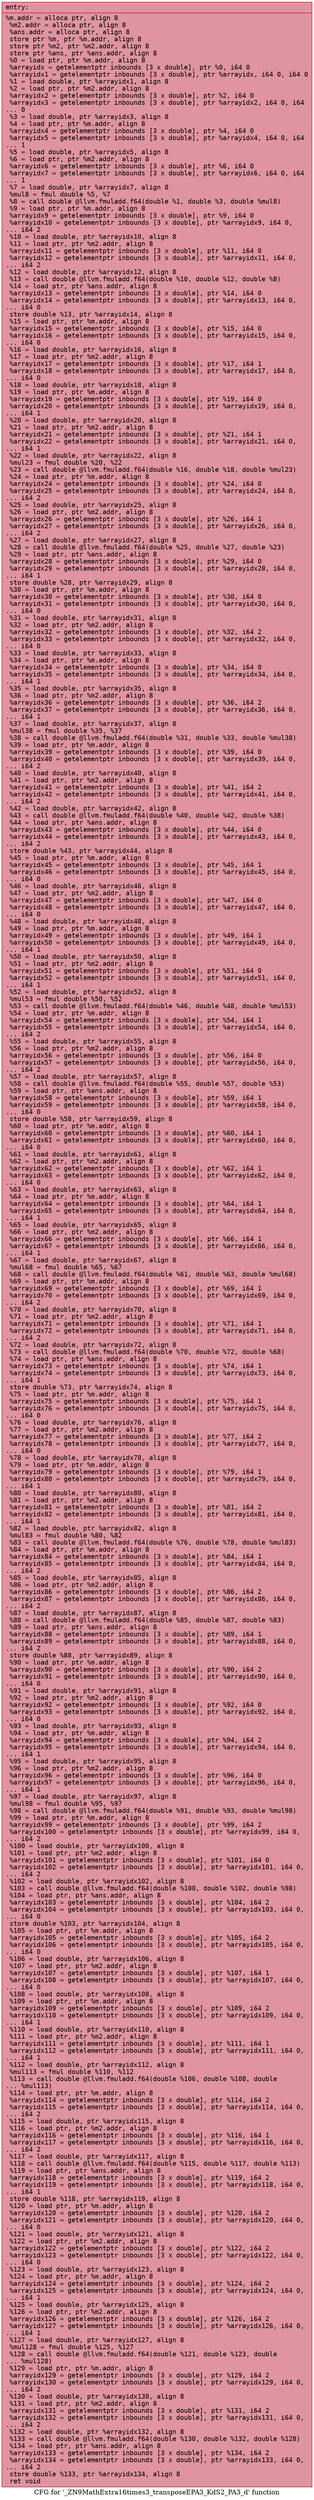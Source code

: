 digraph "CFG for '_ZN9MathExtra16times3_transposeEPA3_KdS2_PA3_d' function" {
	label="CFG for '_ZN9MathExtra16times3_transposeEPA3_KdS2_PA3_d' function";

	Node0x55810d87f600 [shape=record,color="#b70d28ff", style=filled, fillcolor="#b70d2870" fontname="Courier",label="{entry:\l|  %m.addr = alloca ptr, align 8\l  %m2.addr = alloca ptr, align 8\l  %ans.addr = alloca ptr, align 8\l  store ptr %m, ptr %m.addr, align 8\l  store ptr %m2, ptr %m2.addr, align 8\l  store ptr %ans, ptr %ans.addr, align 8\l  %0 = load ptr, ptr %m.addr, align 8\l  %arrayidx = getelementptr inbounds [3 x double], ptr %0, i64 0\l  %arrayidx1 = getelementptr inbounds [3 x double], ptr %arrayidx, i64 0, i64 0\l  %1 = load double, ptr %arrayidx1, align 8\l  %2 = load ptr, ptr %m2.addr, align 8\l  %arrayidx2 = getelementptr inbounds [3 x double], ptr %2, i64 0\l  %arrayidx3 = getelementptr inbounds [3 x double], ptr %arrayidx2, i64 0, i64\l... 0\l  %3 = load double, ptr %arrayidx3, align 8\l  %4 = load ptr, ptr %m.addr, align 8\l  %arrayidx4 = getelementptr inbounds [3 x double], ptr %4, i64 0\l  %arrayidx5 = getelementptr inbounds [3 x double], ptr %arrayidx4, i64 0, i64\l... 1\l  %5 = load double, ptr %arrayidx5, align 8\l  %6 = load ptr, ptr %m2.addr, align 8\l  %arrayidx6 = getelementptr inbounds [3 x double], ptr %6, i64 0\l  %arrayidx7 = getelementptr inbounds [3 x double], ptr %arrayidx6, i64 0, i64\l... 1\l  %7 = load double, ptr %arrayidx7, align 8\l  %mul8 = fmul double %5, %7\l  %8 = call double @llvm.fmuladd.f64(double %1, double %3, double %mul8)\l  %9 = load ptr, ptr %m.addr, align 8\l  %arrayidx9 = getelementptr inbounds [3 x double], ptr %9, i64 0\l  %arrayidx10 = getelementptr inbounds [3 x double], ptr %arrayidx9, i64 0,\l... i64 2\l  %10 = load double, ptr %arrayidx10, align 8\l  %11 = load ptr, ptr %m2.addr, align 8\l  %arrayidx11 = getelementptr inbounds [3 x double], ptr %11, i64 0\l  %arrayidx12 = getelementptr inbounds [3 x double], ptr %arrayidx11, i64 0,\l... i64 2\l  %12 = load double, ptr %arrayidx12, align 8\l  %13 = call double @llvm.fmuladd.f64(double %10, double %12, double %8)\l  %14 = load ptr, ptr %ans.addr, align 8\l  %arrayidx13 = getelementptr inbounds [3 x double], ptr %14, i64 0\l  %arrayidx14 = getelementptr inbounds [3 x double], ptr %arrayidx13, i64 0,\l... i64 0\l  store double %13, ptr %arrayidx14, align 8\l  %15 = load ptr, ptr %m.addr, align 8\l  %arrayidx15 = getelementptr inbounds [3 x double], ptr %15, i64 0\l  %arrayidx16 = getelementptr inbounds [3 x double], ptr %arrayidx15, i64 0,\l... i64 0\l  %16 = load double, ptr %arrayidx16, align 8\l  %17 = load ptr, ptr %m2.addr, align 8\l  %arrayidx17 = getelementptr inbounds [3 x double], ptr %17, i64 1\l  %arrayidx18 = getelementptr inbounds [3 x double], ptr %arrayidx17, i64 0,\l... i64 0\l  %18 = load double, ptr %arrayidx18, align 8\l  %19 = load ptr, ptr %m.addr, align 8\l  %arrayidx19 = getelementptr inbounds [3 x double], ptr %19, i64 0\l  %arrayidx20 = getelementptr inbounds [3 x double], ptr %arrayidx19, i64 0,\l... i64 1\l  %20 = load double, ptr %arrayidx20, align 8\l  %21 = load ptr, ptr %m2.addr, align 8\l  %arrayidx21 = getelementptr inbounds [3 x double], ptr %21, i64 1\l  %arrayidx22 = getelementptr inbounds [3 x double], ptr %arrayidx21, i64 0,\l... i64 1\l  %22 = load double, ptr %arrayidx22, align 8\l  %mul23 = fmul double %20, %22\l  %23 = call double @llvm.fmuladd.f64(double %16, double %18, double %mul23)\l  %24 = load ptr, ptr %m.addr, align 8\l  %arrayidx24 = getelementptr inbounds [3 x double], ptr %24, i64 0\l  %arrayidx25 = getelementptr inbounds [3 x double], ptr %arrayidx24, i64 0,\l... i64 2\l  %25 = load double, ptr %arrayidx25, align 8\l  %26 = load ptr, ptr %m2.addr, align 8\l  %arrayidx26 = getelementptr inbounds [3 x double], ptr %26, i64 1\l  %arrayidx27 = getelementptr inbounds [3 x double], ptr %arrayidx26, i64 0,\l... i64 2\l  %27 = load double, ptr %arrayidx27, align 8\l  %28 = call double @llvm.fmuladd.f64(double %25, double %27, double %23)\l  %29 = load ptr, ptr %ans.addr, align 8\l  %arrayidx28 = getelementptr inbounds [3 x double], ptr %29, i64 0\l  %arrayidx29 = getelementptr inbounds [3 x double], ptr %arrayidx28, i64 0,\l... i64 1\l  store double %28, ptr %arrayidx29, align 8\l  %30 = load ptr, ptr %m.addr, align 8\l  %arrayidx30 = getelementptr inbounds [3 x double], ptr %30, i64 0\l  %arrayidx31 = getelementptr inbounds [3 x double], ptr %arrayidx30, i64 0,\l... i64 0\l  %31 = load double, ptr %arrayidx31, align 8\l  %32 = load ptr, ptr %m2.addr, align 8\l  %arrayidx32 = getelementptr inbounds [3 x double], ptr %32, i64 2\l  %arrayidx33 = getelementptr inbounds [3 x double], ptr %arrayidx32, i64 0,\l... i64 0\l  %33 = load double, ptr %arrayidx33, align 8\l  %34 = load ptr, ptr %m.addr, align 8\l  %arrayidx34 = getelementptr inbounds [3 x double], ptr %34, i64 0\l  %arrayidx35 = getelementptr inbounds [3 x double], ptr %arrayidx34, i64 0,\l... i64 1\l  %35 = load double, ptr %arrayidx35, align 8\l  %36 = load ptr, ptr %m2.addr, align 8\l  %arrayidx36 = getelementptr inbounds [3 x double], ptr %36, i64 2\l  %arrayidx37 = getelementptr inbounds [3 x double], ptr %arrayidx36, i64 0,\l... i64 1\l  %37 = load double, ptr %arrayidx37, align 8\l  %mul38 = fmul double %35, %37\l  %38 = call double @llvm.fmuladd.f64(double %31, double %33, double %mul38)\l  %39 = load ptr, ptr %m.addr, align 8\l  %arrayidx39 = getelementptr inbounds [3 x double], ptr %39, i64 0\l  %arrayidx40 = getelementptr inbounds [3 x double], ptr %arrayidx39, i64 0,\l... i64 2\l  %40 = load double, ptr %arrayidx40, align 8\l  %41 = load ptr, ptr %m2.addr, align 8\l  %arrayidx41 = getelementptr inbounds [3 x double], ptr %41, i64 2\l  %arrayidx42 = getelementptr inbounds [3 x double], ptr %arrayidx41, i64 0,\l... i64 2\l  %42 = load double, ptr %arrayidx42, align 8\l  %43 = call double @llvm.fmuladd.f64(double %40, double %42, double %38)\l  %44 = load ptr, ptr %ans.addr, align 8\l  %arrayidx43 = getelementptr inbounds [3 x double], ptr %44, i64 0\l  %arrayidx44 = getelementptr inbounds [3 x double], ptr %arrayidx43, i64 0,\l... i64 2\l  store double %43, ptr %arrayidx44, align 8\l  %45 = load ptr, ptr %m.addr, align 8\l  %arrayidx45 = getelementptr inbounds [3 x double], ptr %45, i64 1\l  %arrayidx46 = getelementptr inbounds [3 x double], ptr %arrayidx45, i64 0,\l... i64 0\l  %46 = load double, ptr %arrayidx46, align 8\l  %47 = load ptr, ptr %m2.addr, align 8\l  %arrayidx47 = getelementptr inbounds [3 x double], ptr %47, i64 0\l  %arrayidx48 = getelementptr inbounds [3 x double], ptr %arrayidx47, i64 0,\l... i64 0\l  %48 = load double, ptr %arrayidx48, align 8\l  %49 = load ptr, ptr %m.addr, align 8\l  %arrayidx49 = getelementptr inbounds [3 x double], ptr %49, i64 1\l  %arrayidx50 = getelementptr inbounds [3 x double], ptr %arrayidx49, i64 0,\l... i64 1\l  %50 = load double, ptr %arrayidx50, align 8\l  %51 = load ptr, ptr %m2.addr, align 8\l  %arrayidx51 = getelementptr inbounds [3 x double], ptr %51, i64 0\l  %arrayidx52 = getelementptr inbounds [3 x double], ptr %arrayidx51, i64 0,\l... i64 1\l  %52 = load double, ptr %arrayidx52, align 8\l  %mul53 = fmul double %50, %52\l  %53 = call double @llvm.fmuladd.f64(double %46, double %48, double %mul53)\l  %54 = load ptr, ptr %m.addr, align 8\l  %arrayidx54 = getelementptr inbounds [3 x double], ptr %54, i64 1\l  %arrayidx55 = getelementptr inbounds [3 x double], ptr %arrayidx54, i64 0,\l... i64 2\l  %55 = load double, ptr %arrayidx55, align 8\l  %56 = load ptr, ptr %m2.addr, align 8\l  %arrayidx56 = getelementptr inbounds [3 x double], ptr %56, i64 0\l  %arrayidx57 = getelementptr inbounds [3 x double], ptr %arrayidx56, i64 0,\l... i64 2\l  %57 = load double, ptr %arrayidx57, align 8\l  %58 = call double @llvm.fmuladd.f64(double %55, double %57, double %53)\l  %59 = load ptr, ptr %ans.addr, align 8\l  %arrayidx58 = getelementptr inbounds [3 x double], ptr %59, i64 1\l  %arrayidx59 = getelementptr inbounds [3 x double], ptr %arrayidx58, i64 0,\l... i64 0\l  store double %58, ptr %arrayidx59, align 8\l  %60 = load ptr, ptr %m.addr, align 8\l  %arrayidx60 = getelementptr inbounds [3 x double], ptr %60, i64 1\l  %arrayidx61 = getelementptr inbounds [3 x double], ptr %arrayidx60, i64 0,\l... i64 0\l  %61 = load double, ptr %arrayidx61, align 8\l  %62 = load ptr, ptr %m2.addr, align 8\l  %arrayidx62 = getelementptr inbounds [3 x double], ptr %62, i64 1\l  %arrayidx63 = getelementptr inbounds [3 x double], ptr %arrayidx62, i64 0,\l... i64 0\l  %63 = load double, ptr %arrayidx63, align 8\l  %64 = load ptr, ptr %m.addr, align 8\l  %arrayidx64 = getelementptr inbounds [3 x double], ptr %64, i64 1\l  %arrayidx65 = getelementptr inbounds [3 x double], ptr %arrayidx64, i64 0,\l... i64 1\l  %65 = load double, ptr %arrayidx65, align 8\l  %66 = load ptr, ptr %m2.addr, align 8\l  %arrayidx66 = getelementptr inbounds [3 x double], ptr %66, i64 1\l  %arrayidx67 = getelementptr inbounds [3 x double], ptr %arrayidx66, i64 0,\l... i64 1\l  %67 = load double, ptr %arrayidx67, align 8\l  %mul68 = fmul double %65, %67\l  %68 = call double @llvm.fmuladd.f64(double %61, double %63, double %mul68)\l  %69 = load ptr, ptr %m.addr, align 8\l  %arrayidx69 = getelementptr inbounds [3 x double], ptr %69, i64 1\l  %arrayidx70 = getelementptr inbounds [3 x double], ptr %arrayidx69, i64 0,\l... i64 2\l  %70 = load double, ptr %arrayidx70, align 8\l  %71 = load ptr, ptr %m2.addr, align 8\l  %arrayidx71 = getelementptr inbounds [3 x double], ptr %71, i64 1\l  %arrayidx72 = getelementptr inbounds [3 x double], ptr %arrayidx71, i64 0,\l... i64 2\l  %72 = load double, ptr %arrayidx72, align 8\l  %73 = call double @llvm.fmuladd.f64(double %70, double %72, double %68)\l  %74 = load ptr, ptr %ans.addr, align 8\l  %arrayidx73 = getelementptr inbounds [3 x double], ptr %74, i64 1\l  %arrayidx74 = getelementptr inbounds [3 x double], ptr %arrayidx73, i64 0,\l... i64 1\l  store double %73, ptr %arrayidx74, align 8\l  %75 = load ptr, ptr %m.addr, align 8\l  %arrayidx75 = getelementptr inbounds [3 x double], ptr %75, i64 1\l  %arrayidx76 = getelementptr inbounds [3 x double], ptr %arrayidx75, i64 0,\l... i64 0\l  %76 = load double, ptr %arrayidx76, align 8\l  %77 = load ptr, ptr %m2.addr, align 8\l  %arrayidx77 = getelementptr inbounds [3 x double], ptr %77, i64 2\l  %arrayidx78 = getelementptr inbounds [3 x double], ptr %arrayidx77, i64 0,\l... i64 0\l  %78 = load double, ptr %arrayidx78, align 8\l  %79 = load ptr, ptr %m.addr, align 8\l  %arrayidx79 = getelementptr inbounds [3 x double], ptr %79, i64 1\l  %arrayidx80 = getelementptr inbounds [3 x double], ptr %arrayidx79, i64 0,\l... i64 1\l  %80 = load double, ptr %arrayidx80, align 8\l  %81 = load ptr, ptr %m2.addr, align 8\l  %arrayidx81 = getelementptr inbounds [3 x double], ptr %81, i64 2\l  %arrayidx82 = getelementptr inbounds [3 x double], ptr %arrayidx81, i64 0,\l... i64 1\l  %82 = load double, ptr %arrayidx82, align 8\l  %mul83 = fmul double %80, %82\l  %83 = call double @llvm.fmuladd.f64(double %76, double %78, double %mul83)\l  %84 = load ptr, ptr %m.addr, align 8\l  %arrayidx84 = getelementptr inbounds [3 x double], ptr %84, i64 1\l  %arrayidx85 = getelementptr inbounds [3 x double], ptr %arrayidx84, i64 0,\l... i64 2\l  %85 = load double, ptr %arrayidx85, align 8\l  %86 = load ptr, ptr %m2.addr, align 8\l  %arrayidx86 = getelementptr inbounds [3 x double], ptr %86, i64 2\l  %arrayidx87 = getelementptr inbounds [3 x double], ptr %arrayidx86, i64 0,\l... i64 2\l  %87 = load double, ptr %arrayidx87, align 8\l  %88 = call double @llvm.fmuladd.f64(double %85, double %87, double %83)\l  %89 = load ptr, ptr %ans.addr, align 8\l  %arrayidx88 = getelementptr inbounds [3 x double], ptr %89, i64 1\l  %arrayidx89 = getelementptr inbounds [3 x double], ptr %arrayidx88, i64 0,\l... i64 2\l  store double %88, ptr %arrayidx89, align 8\l  %90 = load ptr, ptr %m.addr, align 8\l  %arrayidx90 = getelementptr inbounds [3 x double], ptr %90, i64 2\l  %arrayidx91 = getelementptr inbounds [3 x double], ptr %arrayidx90, i64 0,\l... i64 0\l  %91 = load double, ptr %arrayidx91, align 8\l  %92 = load ptr, ptr %m2.addr, align 8\l  %arrayidx92 = getelementptr inbounds [3 x double], ptr %92, i64 0\l  %arrayidx93 = getelementptr inbounds [3 x double], ptr %arrayidx92, i64 0,\l... i64 0\l  %93 = load double, ptr %arrayidx93, align 8\l  %94 = load ptr, ptr %m.addr, align 8\l  %arrayidx94 = getelementptr inbounds [3 x double], ptr %94, i64 2\l  %arrayidx95 = getelementptr inbounds [3 x double], ptr %arrayidx94, i64 0,\l... i64 1\l  %95 = load double, ptr %arrayidx95, align 8\l  %96 = load ptr, ptr %m2.addr, align 8\l  %arrayidx96 = getelementptr inbounds [3 x double], ptr %96, i64 0\l  %arrayidx97 = getelementptr inbounds [3 x double], ptr %arrayidx96, i64 0,\l... i64 1\l  %97 = load double, ptr %arrayidx97, align 8\l  %mul98 = fmul double %95, %97\l  %98 = call double @llvm.fmuladd.f64(double %91, double %93, double %mul98)\l  %99 = load ptr, ptr %m.addr, align 8\l  %arrayidx99 = getelementptr inbounds [3 x double], ptr %99, i64 2\l  %arrayidx100 = getelementptr inbounds [3 x double], ptr %arrayidx99, i64 0,\l... i64 2\l  %100 = load double, ptr %arrayidx100, align 8\l  %101 = load ptr, ptr %m2.addr, align 8\l  %arrayidx101 = getelementptr inbounds [3 x double], ptr %101, i64 0\l  %arrayidx102 = getelementptr inbounds [3 x double], ptr %arrayidx101, i64 0,\l... i64 2\l  %102 = load double, ptr %arrayidx102, align 8\l  %103 = call double @llvm.fmuladd.f64(double %100, double %102, double %98)\l  %104 = load ptr, ptr %ans.addr, align 8\l  %arrayidx103 = getelementptr inbounds [3 x double], ptr %104, i64 2\l  %arrayidx104 = getelementptr inbounds [3 x double], ptr %arrayidx103, i64 0,\l... i64 0\l  store double %103, ptr %arrayidx104, align 8\l  %105 = load ptr, ptr %m.addr, align 8\l  %arrayidx105 = getelementptr inbounds [3 x double], ptr %105, i64 2\l  %arrayidx106 = getelementptr inbounds [3 x double], ptr %arrayidx105, i64 0,\l... i64 0\l  %106 = load double, ptr %arrayidx106, align 8\l  %107 = load ptr, ptr %m2.addr, align 8\l  %arrayidx107 = getelementptr inbounds [3 x double], ptr %107, i64 1\l  %arrayidx108 = getelementptr inbounds [3 x double], ptr %arrayidx107, i64 0,\l... i64 0\l  %108 = load double, ptr %arrayidx108, align 8\l  %109 = load ptr, ptr %m.addr, align 8\l  %arrayidx109 = getelementptr inbounds [3 x double], ptr %109, i64 2\l  %arrayidx110 = getelementptr inbounds [3 x double], ptr %arrayidx109, i64 0,\l... i64 1\l  %110 = load double, ptr %arrayidx110, align 8\l  %111 = load ptr, ptr %m2.addr, align 8\l  %arrayidx111 = getelementptr inbounds [3 x double], ptr %111, i64 1\l  %arrayidx112 = getelementptr inbounds [3 x double], ptr %arrayidx111, i64 0,\l... i64 1\l  %112 = load double, ptr %arrayidx112, align 8\l  %mul113 = fmul double %110, %112\l  %113 = call double @llvm.fmuladd.f64(double %106, double %108, double\l... %mul113)\l  %114 = load ptr, ptr %m.addr, align 8\l  %arrayidx114 = getelementptr inbounds [3 x double], ptr %114, i64 2\l  %arrayidx115 = getelementptr inbounds [3 x double], ptr %arrayidx114, i64 0,\l... i64 2\l  %115 = load double, ptr %arrayidx115, align 8\l  %116 = load ptr, ptr %m2.addr, align 8\l  %arrayidx116 = getelementptr inbounds [3 x double], ptr %116, i64 1\l  %arrayidx117 = getelementptr inbounds [3 x double], ptr %arrayidx116, i64 0,\l... i64 2\l  %117 = load double, ptr %arrayidx117, align 8\l  %118 = call double @llvm.fmuladd.f64(double %115, double %117, double %113)\l  %119 = load ptr, ptr %ans.addr, align 8\l  %arrayidx118 = getelementptr inbounds [3 x double], ptr %119, i64 2\l  %arrayidx119 = getelementptr inbounds [3 x double], ptr %arrayidx118, i64 0,\l... i64 1\l  store double %118, ptr %arrayidx119, align 8\l  %120 = load ptr, ptr %m.addr, align 8\l  %arrayidx120 = getelementptr inbounds [3 x double], ptr %120, i64 2\l  %arrayidx121 = getelementptr inbounds [3 x double], ptr %arrayidx120, i64 0,\l... i64 0\l  %121 = load double, ptr %arrayidx121, align 8\l  %122 = load ptr, ptr %m2.addr, align 8\l  %arrayidx122 = getelementptr inbounds [3 x double], ptr %122, i64 2\l  %arrayidx123 = getelementptr inbounds [3 x double], ptr %arrayidx122, i64 0,\l... i64 0\l  %123 = load double, ptr %arrayidx123, align 8\l  %124 = load ptr, ptr %m.addr, align 8\l  %arrayidx124 = getelementptr inbounds [3 x double], ptr %124, i64 2\l  %arrayidx125 = getelementptr inbounds [3 x double], ptr %arrayidx124, i64 0,\l... i64 1\l  %125 = load double, ptr %arrayidx125, align 8\l  %126 = load ptr, ptr %m2.addr, align 8\l  %arrayidx126 = getelementptr inbounds [3 x double], ptr %126, i64 2\l  %arrayidx127 = getelementptr inbounds [3 x double], ptr %arrayidx126, i64 0,\l... i64 1\l  %127 = load double, ptr %arrayidx127, align 8\l  %mul128 = fmul double %125, %127\l  %128 = call double @llvm.fmuladd.f64(double %121, double %123, double\l... %mul128)\l  %129 = load ptr, ptr %m.addr, align 8\l  %arrayidx129 = getelementptr inbounds [3 x double], ptr %129, i64 2\l  %arrayidx130 = getelementptr inbounds [3 x double], ptr %arrayidx129, i64 0,\l... i64 2\l  %130 = load double, ptr %arrayidx130, align 8\l  %131 = load ptr, ptr %m2.addr, align 8\l  %arrayidx131 = getelementptr inbounds [3 x double], ptr %131, i64 2\l  %arrayidx132 = getelementptr inbounds [3 x double], ptr %arrayidx131, i64 0,\l... i64 2\l  %132 = load double, ptr %arrayidx132, align 8\l  %133 = call double @llvm.fmuladd.f64(double %130, double %132, double %128)\l  %134 = load ptr, ptr %ans.addr, align 8\l  %arrayidx133 = getelementptr inbounds [3 x double], ptr %134, i64 2\l  %arrayidx134 = getelementptr inbounds [3 x double], ptr %arrayidx133, i64 0,\l... i64 2\l  store double %133, ptr %arrayidx134, align 8\l  ret void\l}"];
}
